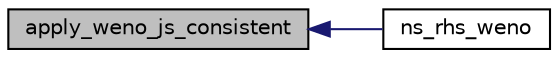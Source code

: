 digraph "apply_weno_js_consistent"
{
 // INTERACTIVE_SVG=YES
  bgcolor="transparent";
  edge [fontname="Helvetica",fontsize="10",labelfontname="Helvetica",labelfontsize="10"];
  node [fontname="Helvetica",fontsize="10",shape=record];
  rankdir="LR";
  Node11 [label="apply_weno_js_consistent",height=0.2,width=0.4,color="black", fillcolor="grey75", style="filled", fontcolor="black"];
  Node11 -> Node12 [dir="back",color="midnightblue",fontsize="10",style="solid",fontname="Helvetica"];
  Node12 [label="ns_rhs_weno",height=0.2,width=0.4,color="black",URL="$namespacenavierstokesrhsweno.html#a1df7b6e3020cca9787110b8f1f5a024f"];
}
